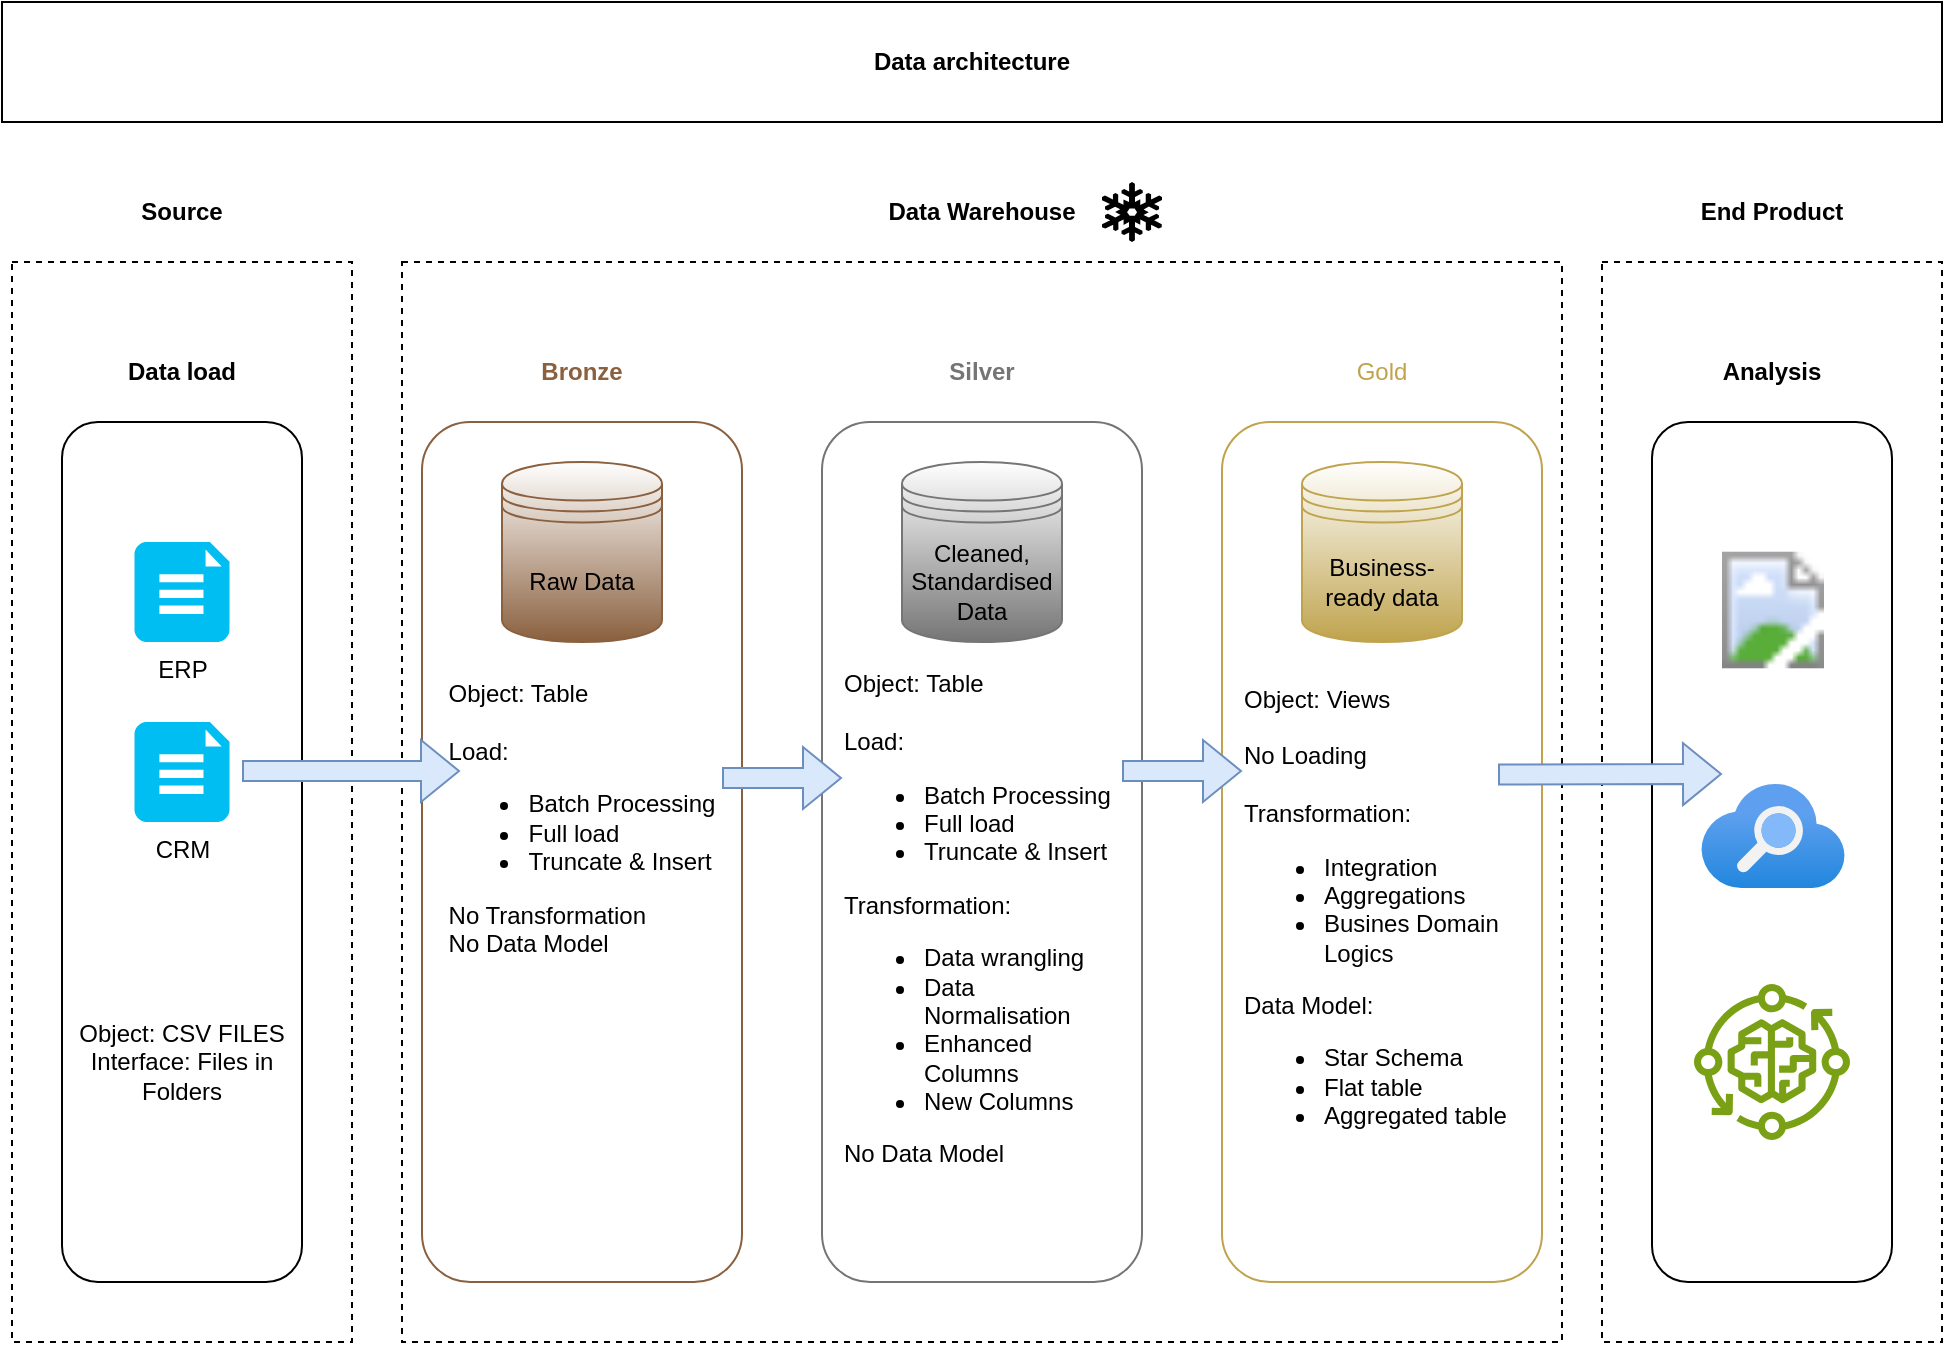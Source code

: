 <mxfile version="26.1.0">
  <diagram name="Page-1" id="KBOxjKc694XOIhg12iKn">
    <mxGraphModel dx="1434" dy="746" grid="0" gridSize="10" guides="1" tooltips="1" connect="1" arrows="1" fold="1" page="0" pageScale="1" pageWidth="850" pageHeight="1100" math="0" shadow="0">
      <root>
        <mxCell id="0" />
        <mxCell id="1" parent="0" />
        <mxCell id="GeQ2a6r7HCaLVqQBKEyj-33" value="" style="rounded=0;whiteSpace=wrap;html=1;fillColor=none;dashed=1;fontStyle=1" parent="1" vertex="1">
          <mxGeometry x="810" y="150" width="170" height="540" as="geometry" />
        </mxCell>
        <mxCell id="GeQ2a6r7HCaLVqQBKEyj-21" value="" style="rounded=0;whiteSpace=wrap;html=1;fillColor=none;dashed=1;fontStyle=1" parent="1" vertex="1">
          <mxGeometry x="15" y="150" width="170" height="540" as="geometry" />
        </mxCell>
        <mxCell id="GeQ2a6r7HCaLVqQBKEyj-19" value="" style="rounded=0;whiteSpace=wrap;html=1;fillColor=none;dashed=1;" parent="1" vertex="1">
          <mxGeometry x="210" y="150" width="580" height="540" as="geometry" />
        </mxCell>
        <mxCell id="GeQ2a6r7HCaLVqQBKEyj-1" value="Data architecture" style="rounded=0;whiteSpace=wrap;html=1;fontStyle=1" parent="1" vertex="1">
          <mxGeometry x="10" y="20" width="970" height="60" as="geometry" />
        </mxCell>
        <mxCell id="GeQ2a6r7HCaLVqQBKEyj-2" value="" style="rounded=1;whiteSpace=wrap;html=1;" parent="1" vertex="1">
          <mxGeometry x="40" y="230" width="120" height="430" as="geometry" />
        </mxCell>
        <mxCell id="GeQ2a6r7HCaLVqQBKEyj-3" value="Data load" style="rounded=0;whiteSpace=wrap;html=1;fillColor=none;strokeColor=none;fontStyle=1" parent="1" vertex="1">
          <mxGeometry x="40" y="190" width="120" height="30" as="geometry" />
        </mxCell>
        <mxCell id="GeQ2a6r7HCaLVqQBKEyj-5" value="" style="rounded=1;whiteSpace=wrap;html=1;strokeColor=#8A603E;fillColor=default;" parent="1" vertex="1">
          <mxGeometry x="220" y="230" width="160" height="430" as="geometry" />
        </mxCell>
        <mxCell id="GeQ2a6r7HCaLVqQBKEyj-6" value="&lt;span style=&quot;background-color: light-dark(#ffffff, var(--ge-dark-color, #121212));&quot;&gt;&lt;font style=&quot;color: light-dark(rgb(138, 96, 62), rgb(153, 125, 95));&quot;&gt;Bronze&lt;/font&gt;&lt;/span&gt;" style="rounded=0;whiteSpace=wrap;html=1;fillColor=none;strokeColor=none;fontStyle=1" parent="1" vertex="1">
          <mxGeometry x="220" y="190" width="160" height="30" as="geometry" />
        </mxCell>
        <mxCell id="GeQ2a6r7HCaLVqQBKEyj-7" value="" style="rounded=1;whiteSpace=wrap;html=1;strokeColor=#757575;fillColor=default;" parent="1" vertex="1">
          <mxGeometry x="420" y="230" width="160" height="430" as="geometry" />
        </mxCell>
        <mxCell id="GeQ2a6r7HCaLVqQBKEyj-8" value="&lt;font style=&quot;color: rgb(117, 117, 117);&quot;&gt;Silver&lt;/font&gt;" style="rounded=0;whiteSpace=wrap;html=1;fillColor=none;strokeColor=none;fontStyle=1" parent="1" vertex="1">
          <mxGeometry x="420" y="190" width="160" height="30" as="geometry" />
        </mxCell>
        <mxCell id="GeQ2a6r7HCaLVqQBKEyj-9" value="" style="rounded=1;whiteSpace=wrap;html=1;strokeColor=#BFA34D;" parent="1" vertex="1">
          <mxGeometry x="620" y="230" width="160" height="430" as="geometry" />
        </mxCell>
        <mxCell id="GeQ2a6r7HCaLVqQBKEyj-10" value="&lt;font style=&quot;color: rgb(191, 163, 77);&quot;&gt;Gold&lt;/font&gt;" style="rounded=0;whiteSpace=wrap;html=1;fillColor=none;strokeColor=none;" parent="1" vertex="1">
          <mxGeometry x="620" y="190" width="160" height="30" as="geometry" />
        </mxCell>
        <mxCell id="GeQ2a6r7HCaLVqQBKEyj-11" value="" style="rounded=1;whiteSpace=wrap;html=1;strokeColor=#000000;" parent="1" vertex="1">
          <mxGeometry x="835" y="230" width="120" height="430" as="geometry" />
        </mxCell>
        <mxCell id="GeQ2a6r7HCaLVqQBKEyj-12" value="&lt;font style=&quot;color: rgb(0, 0, 0);&quot;&gt;Analysis&lt;/font&gt;" style="rounded=0;whiteSpace=wrap;html=1;fillColor=none;strokeColor=none;fontStyle=1" parent="1" vertex="1">
          <mxGeometry x="835" y="190" width="120" height="30" as="geometry" />
        </mxCell>
        <mxCell id="GeQ2a6r7HCaLVqQBKEyj-13" value="ERP" style="verticalLabelPosition=bottom;html=1;verticalAlign=top;align=center;strokeColor=none;fillColor=#00BEF2;shape=mxgraph.azure.file_2;pointerEvents=1;" parent="1" vertex="1">
          <mxGeometry x="76.25" y="290" width="47.5" height="50" as="geometry" />
        </mxCell>
        <mxCell id="GeQ2a6r7HCaLVqQBKEyj-14" value="CRM&lt;div&gt;&lt;br&gt;&lt;/div&gt;" style="verticalLabelPosition=bottom;html=1;verticalAlign=top;align=center;strokeColor=none;fillColor=#00BEF2;shape=mxgraph.azure.file_2;pointerEvents=1;" parent="1" vertex="1">
          <mxGeometry x="76.25" y="380" width="47.5" height="50" as="geometry" />
        </mxCell>
        <mxCell id="GeQ2a6r7HCaLVqQBKEyj-15" value="Object: CSV FILES&lt;div&gt;Interface: Files in Folders&lt;/div&gt;" style="rounded=0;whiteSpace=wrap;html=1;fillColor=none;strokeColor=none;align=center;" parent="1" vertex="1">
          <mxGeometry x="40" y="500" width="120" height="100" as="geometry" />
        </mxCell>
        <mxCell id="GeQ2a6r7HCaLVqQBKEyj-16" value="Raw Data" style="shape=datastore;whiteSpace=wrap;html=1;gradientColor=#8A603E;strokeColor=#8A603E;" parent="1" vertex="1">
          <mxGeometry x="260" y="250" width="80" height="90" as="geometry" />
        </mxCell>
        <mxCell id="GeQ2a6r7HCaLVqQBKEyj-17" value="Cleaned, Standardised Data" style="shape=datastore;whiteSpace=wrap;html=1;strokeColor=#757575;gradientColor=#757575;" parent="1" vertex="1">
          <mxGeometry x="460" y="250" width="80" height="90" as="geometry" />
        </mxCell>
        <mxCell id="GeQ2a6r7HCaLVqQBKEyj-18" value="Business-ready data" style="shape=datastore;whiteSpace=wrap;html=1;fontColor=#000000;strokeColor=#BFA34D;gradientColor=#BFA34D;fillColor=default;labelBorderColor=none;" parent="1" vertex="1">
          <mxGeometry x="660" y="250" width="80" height="90" as="geometry" />
        </mxCell>
        <mxCell id="GeQ2a6r7HCaLVqQBKEyj-20" value="Data Warehouse" style="rounded=0;whiteSpace=wrap;html=1;fillColor=none;strokeColor=none;fontStyle=1" parent="1" vertex="1">
          <mxGeometry x="440" y="110" width="120" height="30" as="geometry" />
        </mxCell>
        <mxCell id="GeQ2a6r7HCaLVqQBKEyj-22" value="Source" style="rounded=0;whiteSpace=wrap;html=1;fillColor=none;strokeColor=none;fontStyle=1" parent="1" vertex="1">
          <mxGeometry x="40" y="110" width="120" height="30" as="geometry" />
        </mxCell>
        <mxCell id="GeQ2a6r7HCaLVqQBKEyj-23" value="" style="image;aspect=fixed;html=1;points=[];align=center;fontSize=12;image=img/lib/azure2/power_platform/PowerBI.svg;" parent="1" vertex="1">
          <mxGeometry x="870" y="290" width="51" height="68" as="geometry" />
        </mxCell>
        <mxCell id="GeQ2a6r7HCaLVqQBKEyj-24" value="" style="image;aspect=fixed;html=1;points=[];align=center;fontSize=12;image=img/lib/azure2/app_services/Search_Services.svg;" parent="1" vertex="1">
          <mxGeometry x="859.5" y="411" width="72" height="52" as="geometry" />
        </mxCell>
        <mxCell id="GeQ2a6r7HCaLVqQBKEyj-25" value="" style="sketch=0;outlineConnect=0;fontColor=#232F3E;gradientColor=none;fillColor=#7AA116;strokeColor=none;dashed=0;verticalLabelPosition=bottom;verticalAlign=top;align=center;html=1;fontSize=12;fontStyle=0;aspect=fixed;pointerEvents=1;shape=mxgraph.aws4.iot_greengrass_component_machine_learning;" parent="1" vertex="1">
          <mxGeometry x="856" y="511" width="78" height="78" as="geometry" />
        </mxCell>
        <mxCell id="GeQ2a6r7HCaLVqQBKEyj-26" value="&lt;div style=&quot;text-align: left;&quot;&gt;&lt;span style=&quot;background-color: transparent; color: light-dark(rgb(0, 0, 0), rgb(255, 255, 255));&quot;&gt;Object: Table&lt;/span&gt;&lt;/div&gt;&lt;div&gt;&lt;br&gt;&lt;/div&gt;&lt;div style=&quot;text-align: left;&quot;&gt;Load:&lt;/div&gt;&lt;div style=&quot;text-align: left;&quot;&gt;&lt;ul&gt;&lt;li&gt;Batch Processing&lt;/li&gt;&lt;li&gt;Full load&lt;/li&gt;&lt;li&gt;Truncate &amp;amp; Insert&lt;/li&gt;&lt;/ul&gt;&lt;div&gt;No Transformation&lt;/div&gt;&lt;div&gt;No Data Model&lt;/div&gt;&lt;div&gt;&lt;br&gt;&lt;/div&gt;&lt;div&gt;&lt;br&gt;&lt;/div&gt;&lt;div&gt;&lt;br&gt;&lt;/div&gt;&lt;div&gt;&lt;br&gt;&lt;/div&gt;&lt;div&gt;&lt;br&gt;&lt;/div&gt;&lt;div&gt;&lt;br&gt;&lt;/div&gt;&lt;div&gt;&lt;br&gt;&lt;/div&gt;&lt;div&gt;&lt;br&gt;&lt;/div&gt;&lt;/div&gt;&lt;div style=&quot;text-align: left;&quot;&gt;&lt;br&gt;&lt;/div&gt;" style="rounded=0;whiteSpace=wrap;html=1;fillColor=none;strokeColor=none;align=center;" parent="1" vertex="1">
          <mxGeometry x="230" y="358" width="140" height="270" as="geometry" />
        </mxCell>
        <mxCell id="GeQ2a6r7HCaLVqQBKEyj-29" value="&lt;div style=&quot;text-align: left;&quot;&gt;&lt;span style=&quot;background-color: transparent; color: light-dark(rgb(0, 0, 0), rgb(255, 255, 255));&quot;&gt;Object: Table&lt;/span&gt;&lt;/div&gt;&lt;div&gt;&lt;br&gt;&lt;/div&gt;&lt;div style=&quot;text-align: left;&quot;&gt;Load:&lt;/div&gt;&lt;div style=&quot;text-align: left;&quot;&gt;&lt;ul&gt;&lt;li&gt;Batch Processing&lt;/li&gt;&lt;li&gt;Full load&lt;/li&gt;&lt;li&gt;Truncate &amp;amp; Insert&lt;/li&gt;&lt;/ul&gt;&lt;div&gt;Transformation:&lt;/div&gt;&lt;div&gt;&lt;ul&gt;&lt;li&gt;Data wrangling&lt;/li&gt;&lt;li&gt;Data Normalisation&lt;/li&gt;&lt;li&gt;Enhanced Columns&lt;/li&gt;&lt;li&gt;New Columns&lt;/li&gt;&lt;/ul&gt;&lt;div&gt;No Data Model&lt;/div&gt;&lt;/div&gt;&lt;div&gt;&lt;br&gt;&lt;/div&gt;&lt;/div&gt;&lt;div style=&quot;text-align: left;&quot;&gt;&lt;br&gt;&lt;/div&gt;" style="rounded=0;whiteSpace=wrap;html=1;fillColor=none;strokeColor=none;align=center;" parent="1" vertex="1">
          <mxGeometry x="430" y="358" width="140" height="270" as="geometry" />
        </mxCell>
        <mxCell id="GeQ2a6r7HCaLVqQBKEyj-30" value="&lt;div style=&quot;text-align: left;&quot;&gt;&lt;span style=&quot;background-color: transparent; color: light-dark(rgb(0, 0, 0), rgb(255, 255, 255));&quot;&gt;Object: Views&lt;/span&gt;&lt;/div&gt;&lt;div&gt;&lt;br&gt;&lt;/div&gt;&lt;div style=&quot;text-align: left;&quot;&gt;No Loading&lt;/div&gt;&lt;div style=&quot;text-align: left;&quot;&gt;&lt;br&gt;&lt;/div&gt;&lt;div style=&quot;text-align: left;&quot;&gt;&lt;div&gt;Transformation:&lt;/div&gt;&lt;div&gt;&lt;ul&gt;&lt;li&gt;Integration&lt;/li&gt;&lt;li&gt;Aggregations&lt;/li&gt;&lt;li&gt;Busines Domain Logics&lt;/li&gt;&lt;/ul&gt;&lt;div&gt;Data Model:&lt;/div&gt;&lt;/div&gt;&lt;div&gt;&lt;ul&gt;&lt;li&gt;Star Schema&lt;/li&gt;&lt;li&gt;Flat table&lt;/li&gt;&lt;li&gt;Aggregated table&lt;/li&gt;&lt;/ul&gt;&lt;/div&gt;&lt;div&gt;&lt;br&gt;&lt;/div&gt;&lt;/div&gt;&lt;div style=&quot;text-align: left;&quot;&gt;&lt;br&gt;&lt;/div&gt;" style="rounded=0;whiteSpace=wrap;html=1;fillColor=none;strokeColor=none;align=center;" parent="1" vertex="1">
          <mxGeometry x="630" y="358" width="140" height="270" as="geometry" />
        </mxCell>
        <mxCell id="GeQ2a6r7HCaLVqQBKEyj-35" value="End Product" style="rounded=0;whiteSpace=wrap;html=1;fillColor=none;strokeColor=none;fontStyle=1" parent="1" vertex="1">
          <mxGeometry x="835" y="110" width="120" height="30" as="geometry" />
        </mxCell>
        <mxCell id="ZW3Sw3IibblGBa2JjiYm-1" value="" style="shape=mxgraph.signs.nature.snowflake;html=1;pointerEvents=1;fillColor=#000000;strokeColor=none;verticalLabelPosition=bottom;verticalAlign=top;align=center;" parent="1" vertex="1">
          <mxGeometry x="560" y="110" width="30" height="30" as="geometry" />
        </mxCell>
        <mxCell id="ADk2Uu2hHMOx-aDruz8o-1" value="" style="shape=flexArrow;endArrow=classic;html=1;rounded=0;fillColor=#dae8fc;strokeColor=#6c8ebf;exitX=0.605;exitY=0.68;exitDx=0;exitDy=0;exitPerimeter=0;" edge="1" parent="1">
          <mxGeometry width="50" height="50" relative="1" as="geometry">
            <mxPoint x="129.997" y="404.5" as="sourcePoint" />
            <mxPoint x="239" y="404.5" as="targetPoint" />
          </mxGeometry>
        </mxCell>
        <mxCell id="ADk2Uu2hHMOx-aDruz8o-2" value="" style="shape=flexArrow;endArrow=classic;html=1;rounded=0;entryX=0;entryY=0.5;entryDx=0;entryDy=0;fillColor=#dae8fc;strokeColor=#6c8ebf;" edge="1" parent="1">
          <mxGeometry width="50" height="50" relative="1" as="geometry">
            <mxPoint x="370" y="408" as="sourcePoint" />
            <mxPoint x="430" y="408" as="targetPoint" />
          </mxGeometry>
        </mxCell>
        <mxCell id="ADk2Uu2hHMOx-aDruz8o-3" value="" style="shape=flexArrow;endArrow=classic;html=1;rounded=0;entryX=0;entryY=0.5;entryDx=0;entryDy=0;fillColor=#dae8fc;strokeColor=#6c8ebf;" edge="1" parent="1">
          <mxGeometry width="50" height="50" relative="1" as="geometry">
            <mxPoint x="570" y="404.5" as="sourcePoint" />
            <mxPoint x="630" y="404.5" as="targetPoint" />
          </mxGeometry>
        </mxCell>
        <mxCell id="ADk2Uu2hHMOx-aDruz8o-4" value="" style="shape=flexArrow;endArrow=classic;html=1;rounded=0;fillColor=#dae8fc;strokeColor=#6c8ebf;exitX=0.636;exitY=0.174;exitDx=0;exitDy=0;exitPerimeter=0;" edge="1" parent="1">
          <mxGeometry width="50" height="50" relative="1" as="geometry">
            <mxPoint x="758" y="406.25" as="sourcePoint" />
            <mxPoint x="870" y="406" as="targetPoint" />
          </mxGeometry>
        </mxCell>
      </root>
    </mxGraphModel>
  </diagram>
</mxfile>
